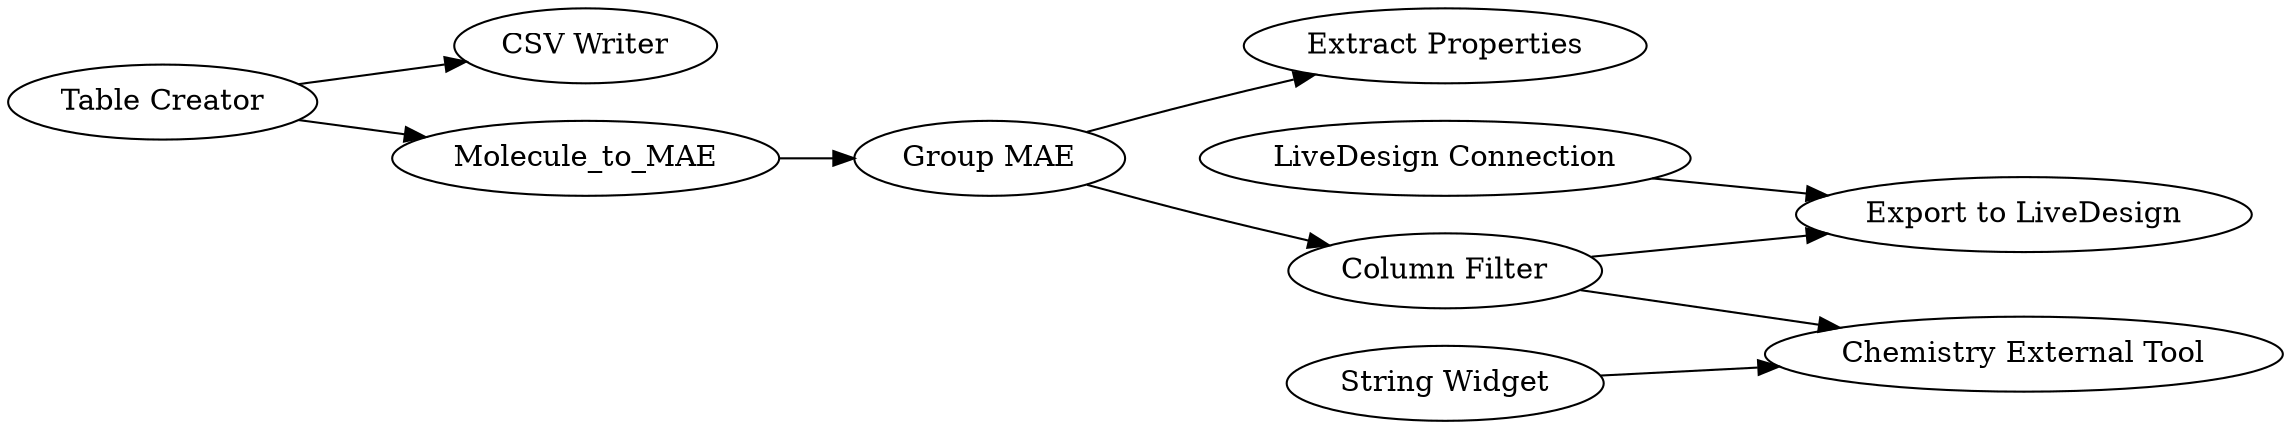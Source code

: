 digraph {
	"-1249021881627964863_11" [label="CSV Writer"]
	"-1249021881627964863_10" [label="Table Creator"]
	"-1249021881627964863_18" [label="LiveDesign Connection"]
	"-1249021881627964863_15" [label="Group MAE"]
	"-1249021881627964863_16" [label="Extract Properties"]
	"-1249021881627964863_19" [label="Export to LiveDesign"]
	"-1249021881627964863_12" [label="String Widget"]
	"-1249021881627964863_13" [label=Molecule_to_MAE]
	"-1249021881627964863_17" [label="Column Filter"]
	"-1249021881627964863_14" [label="Chemistry External Tool"]
	"-1249021881627964863_12" -> "-1249021881627964863_14"
	"-1249021881627964863_17" -> "-1249021881627964863_19"
	"-1249021881627964863_17" -> "-1249021881627964863_14"
	"-1249021881627964863_15" -> "-1249021881627964863_17"
	"-1249021881627964863_10" -> "-1249021881627964863_11"
	"-1249021881627964863_18" -> "-1249021881627964863_19"
	"-1249021881627964863_15" -> "-1249021881627964863_16"
	"-1249021881627964863_13" -> "-1249021881627964863_15"
	"-1249021881627964863_10" -> "-1249021881627964863_13"
	rankdir=LR
}
